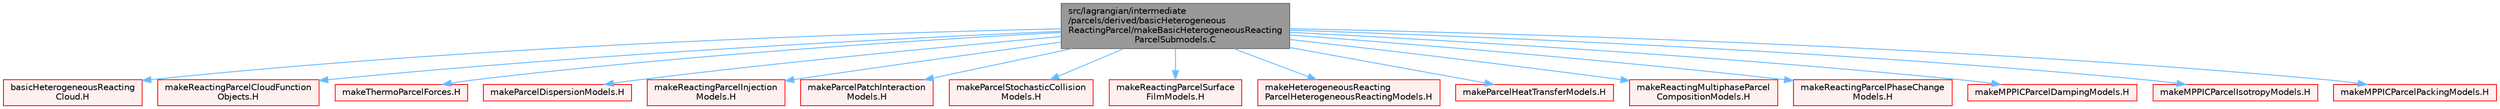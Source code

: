 digraph "src/lagrangian/intermediate/parcels/derived/basicHeterogeneousReactingParcel/makeBasicHeterogeneousReactingParcelSubmodels.C"
{
 // LATEX_PDF_SIZE
  bgcolor="transparent";
  edge [fontname=Helvetica,fontsize=10,labelfontname=Helvetica,labelfontsize=10];
  node [fontname=Helvetica,fontsize=10,shape=box,height=0.2,width=0.4];
  Node1 [id="Node000001",label="src/lagrangian/intermediate\l/parcels/derived/basicHeterogeneous\lReactingParcel/makeBasicHeterogeneousReacting\lParcelSubmodels.C",height=0.2,width=0.4,color="gray40", fillcolor="grey60", style="filled", fontcolor="black",tooltip=" "];
  Node1 -> Node2 [id="edge1_Node000001_Node000002",color="steelblue1",style="solid",tooltip=" "];
  Node2 [id="Node000002",label="basicHeterogeneousReacting\lCloud.H",height=0.2,width=0.4,color="red", fillcolor="#FFF0F0", style="filled",URL="$basicHeterogeneousReactingCloud_8H.html",tooltip=" "];
  Node1 -> Node554 [id="edge2_Node000001_Node000554",color="steelblue1",style="solid",tooltip=" "];
  Node554 [id="Node000554",label="makeReactingParcelCloudFunction\lObjects.H",height=0.2,width=0.4,color="red", fillcolor="#FFF0F0", style="filled",URL="$makeReactingParcelCloudFunctionObjects_8H.html",tooltip=" "];
  Node1 -> Node590 [id="edge3_Node000001_Node000590",color="steelblue1",style="solid",tooltip=" "];
  Node590 [id="Node000590",label="makeThermoParcelForces.H",height=0.2,width=0.4,color="red", fillcolor="#FFF0F0", style="filled",URL="$makeThermoParcelForces_8H.html",tooltip=" "];
  Node1 -> Node611 [id="edge4_Node000001_Node000611",color="steelblue1",style="solid",tooltip=" "];
  Node611 [id="Node000611",label="makeParcelDispersionModels.H",height=0.2,width=0.4,color="red", fillcolor="#FFF0F0", style="filled",URL="$makeParcelDispersionModels_8H.html",tooltip=" "];
  Node1 -> Node614 [id="edge5_Node000001_Node000614",color="steelblue1",style="solid",tooltip=" "];
  Node614 [id="Node000614",label="makeReactingParcelInjection\lModels.H",height=0.2,width=0.4,color="red", fillcolor="#FFF0F0", style="filled",URL="$makeReactingParcelInjectionModels_8H.html",tooltip=" "];
  Node1 -> Node639 [id="edge6_Node000001_Node000639",color="steelblue1",style="solid",tooltip=" "];
  Node639 [id="Node000639",label="makeParcelPatchInteraction\lModels.H",height=0.2,width=0.4,color="red", fillcolor="#FFF0F0", style="filled",URL="$makeParcelPatchInteractionModels_8H.html",tooltip=" "];
  Node1 -> Node650 [id="edge7_Node000001_Node000650",color="steelblue1",style="solid",tooltip=" "];
  Node650 [id="Node000650",label="makeParcelStochasticCollision\lModels.H",height=0.2,width=0.4,color="red", fillcolor="#FFF0F0", style="filled",URL="$makeParcelStochasticCollisionModels_8H.html",tooltip=" "];
  Node1 -> Node653 [id="edge8_Node000001_Node000653",color="steelblue1",style="solid",tooltip=" "];
  Node653 [id="Node000653",label="makeReactingParcelSurface\lFilmModels.H",height=0.2,width=0.4,color="red", fillcolor="#FFF0F0", style="filled",URL="$makeReactingParcelSurfaceFilmModels_8H.html",tooltip=" "];
  Node1 -> Node659 [id="edge9_Node000001_Node000659",color="steelblue1",style="solid",tooltip=" "];
  Node659 [id="Node000659",label="makeHeterogeneousReacting\lParcelHeterogeneousReactingModels.H",height=0.2,width=0.4,color="red", fillcolor="#FFF0F0", style="filled",URL="$makeHeterogeneousReactingParcelHeterogeneousReactingModels_8H.html",tooltip=" "];
  Node1 -> Node663 [id="edge10_Node000001_Node000663",color="steelblue1",style="solid",tooltip=" "];
  Node663 [id="Node000663",label="makeParcelHeatTransferModels.H",height=0.2,width=0.4,color="red", fillcolor="#FFF0F0", style="filled",URL="$makeParcelHeatTransferModels_8H.html",tooltip=" "];
  Node1 -> Node667 [id="edge11_Node000001_Node000667",color="steelblue1",style="solid",tooltip=" "];
  Node667 [id="Node000667",label="makeReactingMultiphaseParcel\lCompositionModels.H",height=0.2,width=0.4,color="red", fillcolor="#FFF0F0", style="filled",URL="$makeReactingMultiphaseParcelCompositionModels_8H.html",tooltip=" "];
  Node1 -> Node673 [id="edge12_Node000001_Node000673",color="steelblue1",style="solid",tooltip=" "];
  Node673 [id="Node000673",label="makeReactingParcelPhaseChange\lModels.H",height=0.2,width=0.4,color="red", fillcolor="#FFF0F0", style="filled",URL="$makeReactingParcelPhaseChangeModels_8H.html",tooltip=" "];
  Node1 -> Node679 [id="edge13_Node000001_Node000679",color="steelblue1",style="solid",tooltip=" "];
  Node679 [id="Node000679",label="makeMPPICParcelDampingModels.H",height=0.2,width=0.4,color="red", fillcolor="#FFF0F0", style="filled",URL="$makeMPPICParcelDampingModels_8H.html",tooltip=" "];
  Node1 -> Node683 [id="edge14_Node000001_Node000683",color="steelblue1",style="solid",tooltip=" "];
  Node683 [id="Node000683",label="makeMPPICParcelIsotropyModels.H",height=0.2,width=0.4,color="red", fillcolor="#FFF0F0", style="filled",URL="$makeMPPICParcelIsotropyModels_8H.html",tooltip=" "];
  Node1 -> Node687 [id="edge15_Node000001_Node000687",color="steelblue1",style="solid",tooltip=" "];
  Node687 [id="Node000687",label="makeMPPICParcelPackingModels.H",height=0.2,width=0.4,color="red", fillcolor="#FFF0F0", style="filled",URL="$makeMPPICParcelPackingModels_8H.html",tooltip=" "];
}
